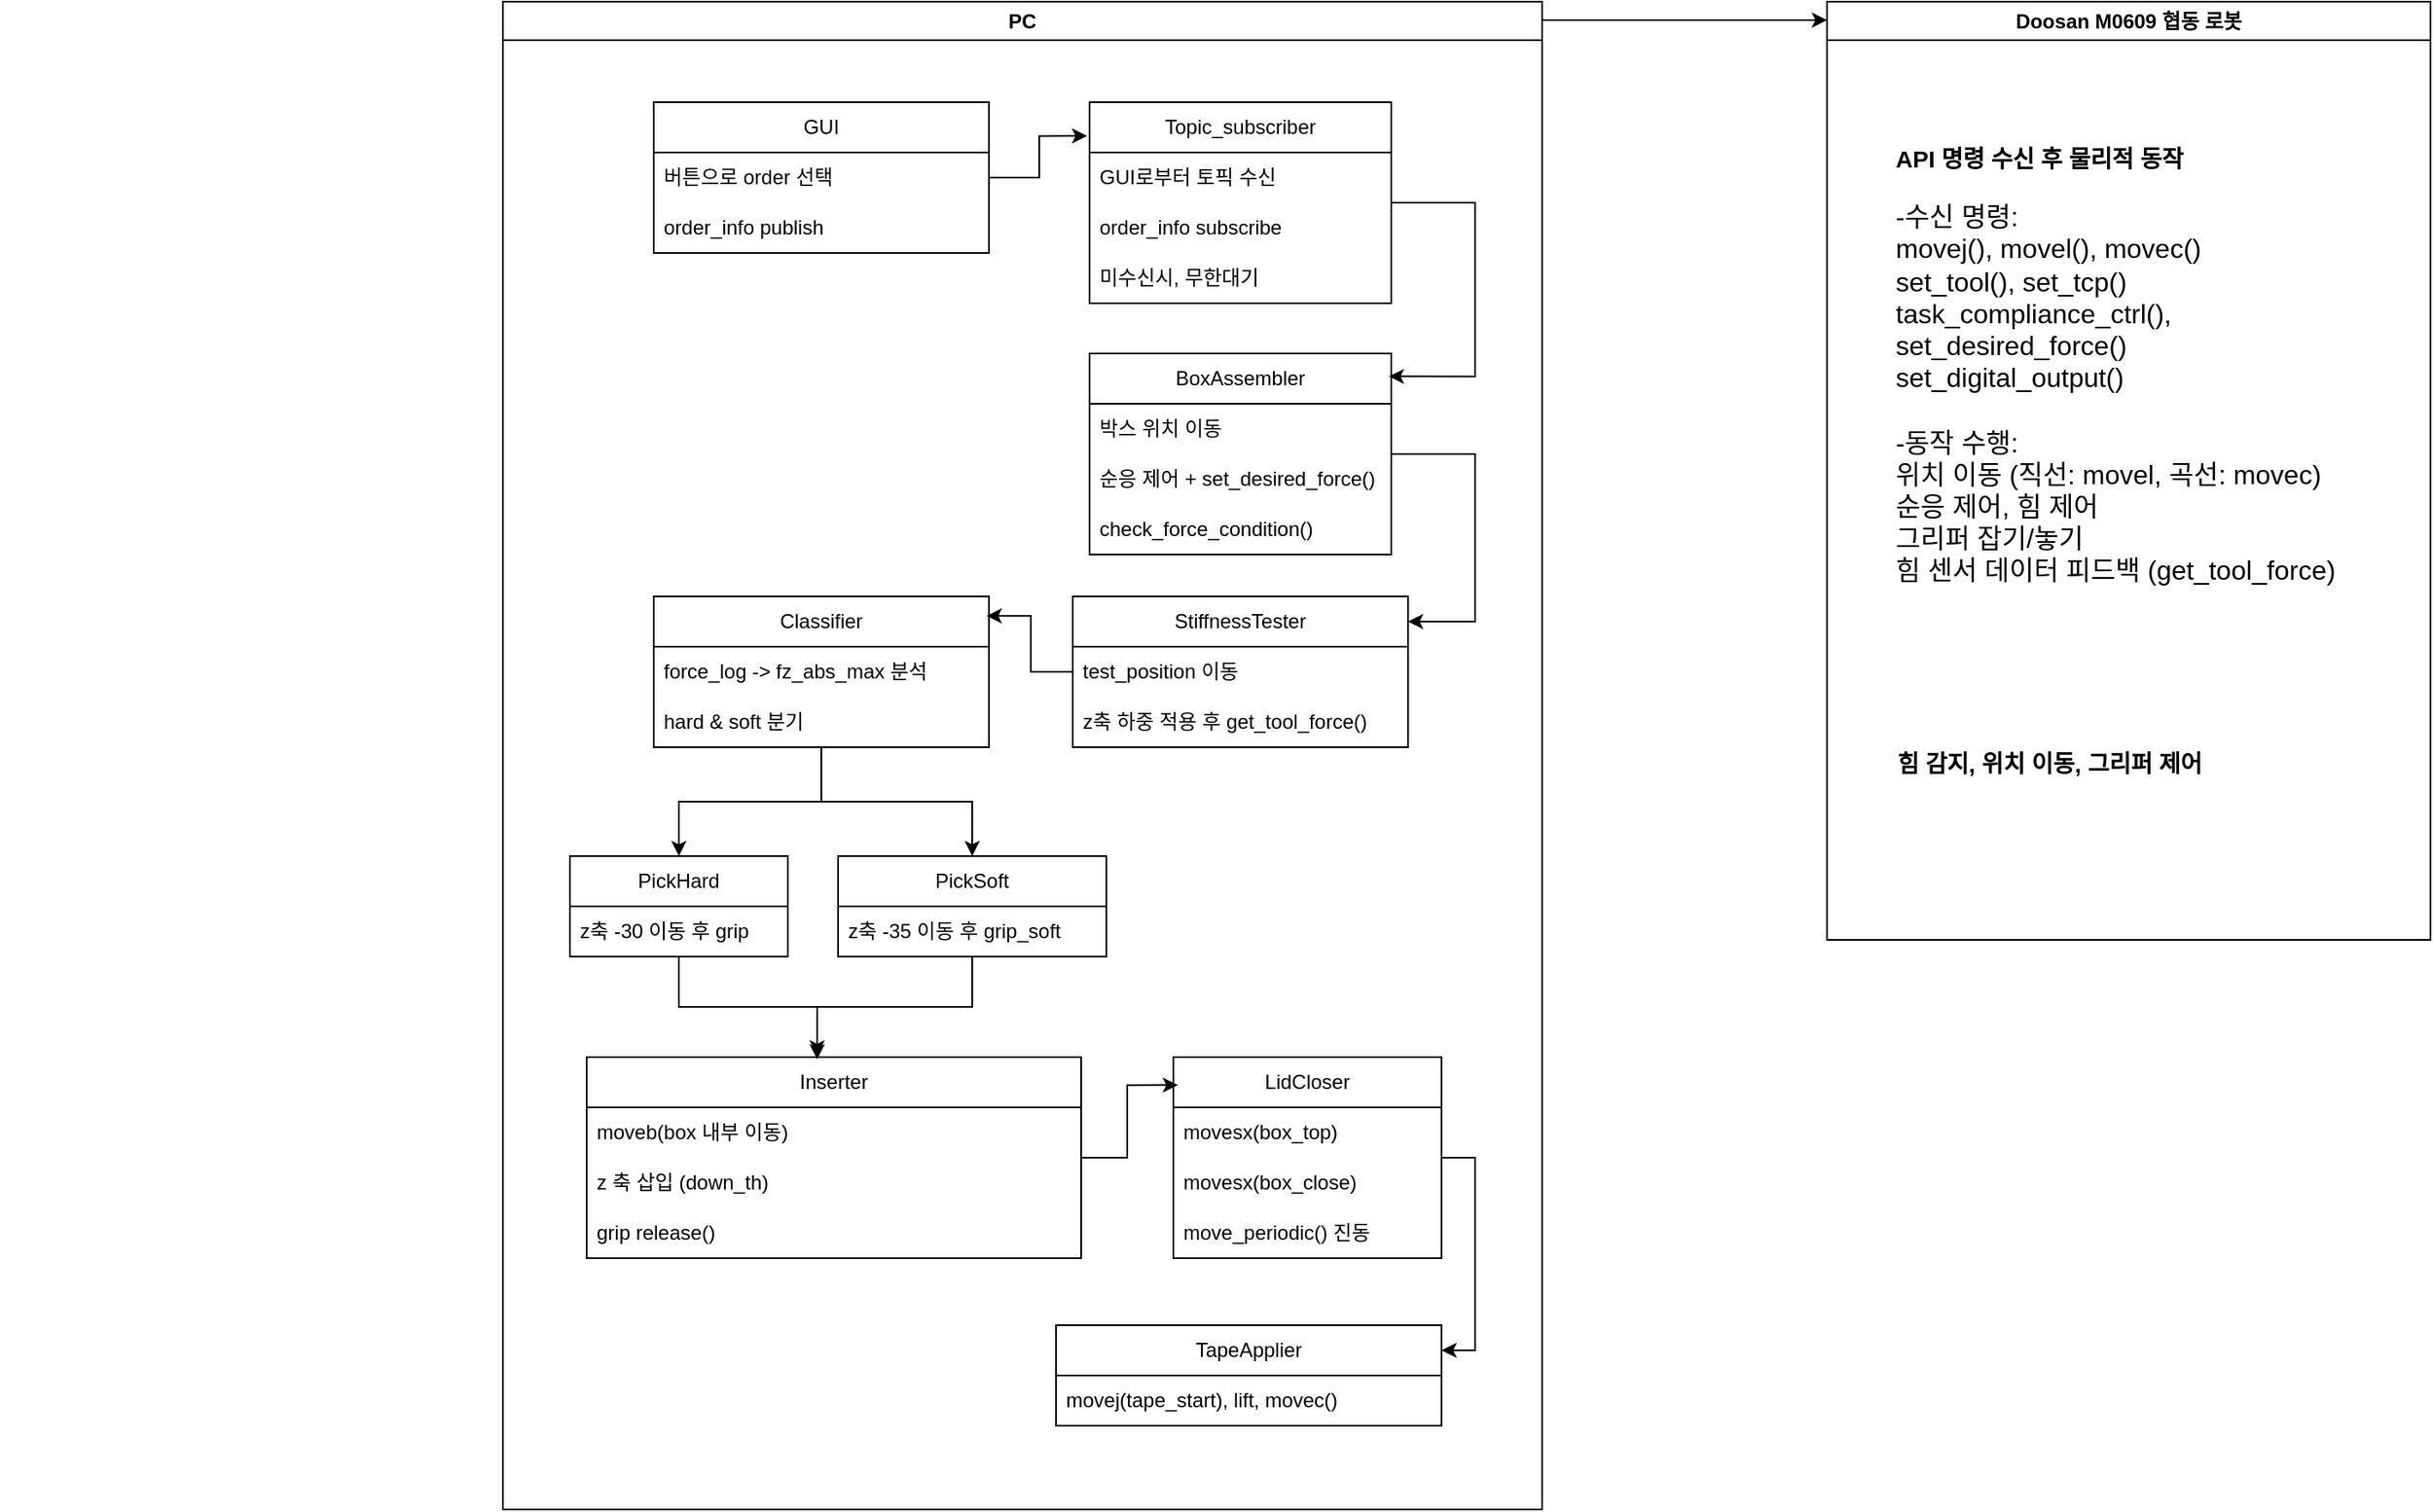 <mxfile version="28.0.7">
  <diagram name="Page-1" id="p6y8kNltoP8tsPiD0ugf">
    <mxGraphModel dx="1812" dy="941" grid="1" gridSize="10" guides="1" tooltips="1" connect="1" arrows="1" fold="1" page="1" pageScale="1" pageWidth="850" pageHeight="1100" math="0" shadow="0">
      <root>
        <mxCell id="0" />
        <mxCell id="1" parent="0" />
        <mxCell id="dEDm3SpJUnC0z76v33dz-1" value="" style="group" vertex="1" connectable="0" parent="1">
          <mxGeometry x="110" y="160" width="1450" height="820" as="geometry" />
        </mxCell>
        <mxCell id="dEDm3SpJUnC0z76v33dz-37" value="Doosan M0609 협동 로봇" style="swimlane;whiteSpace=wrap;html=1;" vertex="1" parent="dEDm3SpJUnC0z76v33dz-1">
          <mxGeometry x="1090" width="360" height="560" as="geometry" />
        </mxCell>
        <mxCell id="dEDm3SpJUnC0z76v33dz-38" value="&lt;div style=&quot;text-align: left;&quot;&gt;&lt;span style=&quot;background-color: transparent;&quot;&gt;&lt;font style=&quot;font-size: 14px;&quot;&gt;&lt;b&gt;API 명령 수신 후 물리적 동작&lt;/b&gt;&lt;/font&gt;&lt;/span&gt;&lt;/div&gt;&lt;div style=&quot;text-align: left;&quot;&gt;&lt;span style=&quot;background-color: transparent;&quot;&gt;&lt;font style=&quot;font-size: 14px;&quot;&gt;&lt;b&gt;&lt;br&gt;&lt;/b&gt;&lt;/font&gt;&lt;/span&gt;&lt;/div&gt;&lt;div style=&quot;text-align: left;&quot;&gt;&lt;font size=&quot;3&quot;&gt;-수신 명령:&amp;nbsp;&lt;/font&gt;&lt;/div&gt;&lt;div style=&quot;text-align: left;&quot;&gt;&lt;font size=&quot;3&quot;&gt;&lt;span style=&quot;background-color: transparent;&quot;&gt;movej(), movel(), movec()&lt;/span&gt;&lt;/font&gt;&lt;/div&gt;&lt;div style=&quot;text-align: left;&quot;&gt;&lt;span style=&quot;background-color: transparent;&quot;&gt;&lt;font size=&quot;3&quot;&gt;set_tool(), set_tcp()&amp;nbsp;&lt;/font&gt;&lt;/span&gt;&lt;/div&gt;&lt;div style=&quot;text-align: left;&quot;&gt;&lt;span style=&quot;background-color: transparent;&quot;&gt;&lt;font size=&quot;3&quot;&gt;task_compliance_ctrl(), set_desired_force()&lt;/font&gt;&lt;/span&gt;&lt;/div&gt;&lt;div style=&quot;text-align: left;&quot;&gt;&lt;span style=&quot;background-color: transparent;&quot;&gt;&lt;font size=&quot;3&quot;&gt;set_digital_output()&lt;/font&gt;&lt;/span&gt;&lt;/div&gt;&lt;div style=&quot;text-align: left;&quot;&gt;&lt;span style=&quot;background-color: transparent;&quot;&gt;&lt;font size=&quot;3&quot;&gt;&lt;br&gt;&lt;/font&gt;&lt;/span&gt;&lt;/div&gt;&lt;div style=&quot;text-align: left;&quot;&gt;&lt;span style=&quot;background-color: transparent;&quot;&gt;&lt;font size=&quot;3&quot;&gt;-동작 수행:&lt;/font&gt;&lt;/span&gt;&lt;/div&gt;&lt;div style=&quot;text-align: left;&quot;&gt;&lt;span style=&quot;background-color: transparent;&quot;&gt;&lt;font size=&quot;3&quot;&gt;위치 이동 (직선: movel, 곡선: movec)&lt;/font&gt;&lt;/span&gt;&lt;/div&gt;&lt;div style=&quot;text-align: left;&quot;&gt;&lt;span style=&quot;background-color: transparent;&quot;&gt;&lt;font size=&quot;3&quot;&gt;순응 제어, 힘 제어&lt;/font&gt;&lt;/span&gt;&lt;/div&gt;&lt;div style=&quot;text-align: left;&quot;&gt;&lt;span style=&quot;background-color: transparent;&quot;&gt;&lt;font size=&quot;3&quot;&gt;그리퍼 잡기/놓기&lt;/font&gt;&lt;/span&gt;&lt;/div&gt;&lt;div style=&quot;text-align: left;&quot;&gt;&lt;span style=&quot;background-color: transparent;&quot;&gt;&lt;font size=&quot;3&quot;&gt;힘 센서 데이터 피드백 (get_tool_force)&lt;/font&gt;&lt;/span&gt;&lt;/div&gt;&lt;div style=&quot;text-align: left;&quot;&gt;&lt;span style=&quot;background-color: transparent;&quot;&gt;&lt;font size=&quot;3&quot;&gt;&lt;br&gt;&lt;/font&gt;&lt;/span&gt;&lt;/div&gt;&lt;div style=&quot;text-align: left;&quot;&gt;&lt;span style=&quot;background-color: transparent;&quot;&gt;&lt;span style=&quot;font-size: 14px;&quot;&gt;&lt;br&gt;&lt;/span&gt;&lt;/span&gt;&lt;/div&gt;" style="text;html=1;align=center;verticalAlign=middle;whiteSpace=wrap;rounded=0;" vertex="1" parent="dEDm3SpJUnC0z76v33dz-37">
          <mxGeometry x="40" y="220" width="270" height="30" as="geometry" />
        </mxCell>
        <mxCell id="dEDm3SpJUnC0z76v33dz-39" value="&lt;font style=&quot;font-size: 14px;&quot;&gt;&lt;b&gt;힘 감지, 위치 이동, 그리퍼 제어&lt;/b&gt;&lt;/font&gt;" style="text;html=1;align=left;verticalAlign=middle;whiteSpace=wrap;rounded=0;" vertex="1" parent="dEDm3SpJUnC0z76v33dz-37">
          <mxGeometry x="40" y="440" width="270" height="30" as="geometry" />
        </mxCell>
        <mxCell id="dEDm3SpJUnC0z76v33dz-40" value="" style="endArrow=classic;html=1;exitX=1;exitY=0;exitDx=0;exitDy=0;entryX=0;entryY=0;entryDx=0;entryDy=0;" edge="1" parent="dEDm3SpJUnC0z76v33dz-1">
          <mxGeometry width="50" height="50" relative="1" as="geometry">
            <mxPoint x="920" y="11" as="sourcePoint" />
            <mxPoint x="1090" y="11" as="targetPoint" />
          </mxGeometry>
        </mxCell>
        <mxCell id="dEDm3SpJUnC0z76v33dz-2" value="PC" style="swimlane;whiteSpace=wrap;html=1;" vertex="1" parent="1">
          <mxGeometry x="410" y="160" width="620" height="900" as="geometry" />
        </mxCell>
        <mxCell id="dEDm3SpJUnC0z76v33dz-108" style="edgeStyle=orthogonalEdgeStyle;rounded=0;orthogonalLoop=1;jettySize=auto;html=1;entryX=0.5;entryY=0;entryDx=0;entryDy=0;" edge="1" parent="dEDm3SpJUnC0z76v33dz-2" source="dEDm3SpJUnC0z76v33dz-110" target="dEDm3SpJUnC0z76v33dz-113">
          <mxGeometry relative="1" as="geometry" />
        </mxCell>
        <mxCell id="dEDm3SpJUnC0z76v33dz-109" style="edgeStyle=orthogonalEdgeStyle;rounded=0;orthogonalLoop=1;jettySize=auto;html=1;entryX=0.5;entryY=0;entryDx=0;entryDy=0;" edge="1" parent="dEDm3SpJUnC0z76v33dz-2" source="dEDm3SpJUnC0z76v33dz-110" target="dEDm3SpJUnC0z76v33dz-115">
          <mxGeometry relative="1" as="geometry" />
        </mxCell>
        <mxCell id="dEDm3SpJUnC0z76v33dz-110" value="Classifier" style="swimlane;fontStyle=0;childLayout=stackLayout;horizontal=1;startSize=30;horizontalStack=0;resizeParent=1;resizeParentMax=0;resizeLast=0;collapsible=1;marginBottom=0;whiteSpace=wrap;html=1;" vertex="1" parent="dEDm3SpJUnC0z76v33dz-2">
          <mxGeometry x="90.01" y="355" width="200" height="90" as="geometry" />
        </mxCell>
        <mxCell id="dEDm3SpJUnC0z76v33dz-111" value="force_log -&amp;gt; fz_abs_max 분석" style="text;strokeColor=none;fillColor=none;align=left;verticalAlign=middle;spacingLeft=4;spacingRight=4;overflow=hidden;points=[[0,0.5],[1,0.5]];portConstraint=eastwest;rotatable=0;whiteSpace=wrap;html=1;" vertex="1" parent="dEDm3SpJUnC0z76v33dz-110">
          <mxGeometry y="30" width="200" height="30" as="geometry" />
        </mxCell>
        <mxCell id="dEDm3SpJUnC0z76v33dz-112" value="hard &amp;amp; soft 분기" style="text;strokeColor=none;fillColor=none;align=left;verticalAlign=middle;spacingLeft=4;spacingRight=4;overflow=hidden;points=[[0,0.5],[1,0.5]];portConstraint=eastwest;rotatable=0;whiteSpace=wrap;html=1;" vertex="1" parent="dEDm3SpJUnC0z76v33dz-110">
          <mxGeometry y="60" width="200" height="30" as="geometry" />
        </mxCell>
        <mxCell id="dEDm3SpJUnC0z76v33dz-113" value="PickHard" style="swimlane;fontStyle=0;childLayout=stackLayout;horizontal=1;startSize=30;horizontalStack=0;resizeParent=1;resizeParentMax=0;resizeLast=0;collapsible=1;marginBottom=0;whiteSpace=wrap;html=1;" vertex="1" parent="dEDm3SpJUnC0z76v33dz-2">
          <mxGeometry x="40.01" y="510" width="130" height="60" as="geometry" />
        </mxCell>
        <mxCell id="dEDm3SpJUnC0z76v33dz-114" value="z축 -30 이동 후 grip" style="text;strokeColor=none;fillColor=none;align=left;verticalAlign=middle;spacingLeft=4;spacingRight=4;overflow=hidden;points=[[0,0.5],[1,0.5]];portConstraint=eastwest;rotatable=0;whiteSpace=wrap;html=1;" vertex="1" parent="dEDm3SpJUnC0z76v33dz-113">
          <mxGeometry y="30" width="130" height="30" as="geometry" />
        </mxCell>
        <mxCell id="dEDm3SpJUnC0z76v33dz-115" value="PickSoft" style="swimlane;fontStyle=0;childLayout=stackLayout;horizontal=1;startSize=30;horizontalStack=0;resizeParent=1;resizeParentMax=0;resizeLast=0;collapsible=1;marginBottom=0;whiteSpace=wrap;html=1;" vertex="1" parent="dEDm3SpJUnC0z76v33dz-2">
          <mxGeometry x="200.01" y="510" width="160" height="60" as="geometry" />
        </mxCell>
        <mxCell id="dEDm3SpJUnC0z76v33dz-116" value="z축 -35 이동 후 grip_soft" style="text;strokeColor=none;fillColor=none;align=left;verticalAlign=middle;spacingLeft=4;spacingRight=4;overflow=hidden;points=[[0,0.5],[1,0.5]];portConstraint=eastwest;rotatable=0;whiteSpace=wrap;html=1;" vertex="1" parent="dEDm3SpJUnC0z76v33dz-115">
          <mxGeometry y="30" width="160" height="30" as="geometry" />
        </mxCell>
        <mxCell id="dEDm3SpJUnC0z76v33dz-117" value="Inserter" style="swimlane;fontStyle=0;childLayout=stackLayout;horizontal=1;startSize=30;horizontalStack=0;resizeParent=1;resizeParentMax=0;resizeLast=0;collapsible=1;marginBottom=0;whiteSpace=wrap;html=1;" vertex="1" parent="dEDm3SpJUnC0z76v33dz-2">
          <mxGeometry x="50.01" y="630" width="295" height="120" as="geometry" />
        </mxCell>
        <mxCell id="dEDm3SpJUnC0z76v33dz-118" value="moveb(box 내부 이동)" style="text;strokeColor=none;fillColor=none;align=left;verticalAlign=middle;spacingLeft=4;spacingRight=4;overflow=hidden;points=[[0,0.5],[1,0.5]];portConstraint=eastwest;rotatable=0;whiteSpace=wrap;html=1;" vertex="1" parent="dEDm3SpJUnC0z76v33dz-117">
          <mxGeometry y="30" width="295" height="30" as="geometry" />
        </mxCell>
        <mxCell id="dEDm3SpJUnC0z76v33dz-119" value="z 축 삽입 (down_th)" style="text;strokeColor=none;fillColor=none;align=left;verticalAlign=middle;spacingLeft=4;spacingRight=4;overflow=hidden;points=[[0,0.5],[1,0.5]];portConstraint=eastwest;rotatable=0;whiteSpace=wrap;html=1;" vertex="1" parent="dEDm3SpJUnC0z76v33dz-117">
          <mxGeometry y="60" width="295" height="30" as="geometry" />
        </mxCell>
        <mxCell id="dEDm3SpJUnC0z76v33dz-120" value="grip release()" style="text;strokeColor=none;fillColor=none;align=left;verticalAlign=middle;spacingLeft=4;spacingRight=4;overflow=hidden;points=[[0,0.5],[1,0.5]];portConstraint=eastwest;rotatable=0;whiteSpace=wrap;html=1;" vertex="1" parent="dEDm3SpJUnC0z76v33dz-117">
          <mxGeometry y="90" width="295" height="30" as="geometry" />
        </mxCell>
        <mxCell id="dEDm3SpJUnC0z76v33dz-121" style="edgeStyle=orthogonalEdgeStyle;rounded=0;orthogonalLoop=1;jettySize=auto;html=1;entryX=0.466;entryY=0.011;entryDx=0;entryDy=0;entryPerimeter=0;" edge="1" parent="dEDm3SpJUnC0z76v33dz-2" source="dEDm3SpJUnC0z76v33dz-115" target="dEDm3SpJUnC0z76v33dz-117">
          <mxGeometry relative="1" as="geometry" />
        </mxCell>
        <mxCell id="dEDm3SpJUnC0z76v33dz-122" style="edgeStyle=orthogonalEdgeStyle;rounded=0;orthogonalLoop=1;jettySize=auto;html=1;entryX=0.466;entryY=-0.008;entryDx=0;entryDy=0;entryPerimeter=0;" edge="1" parent="dEDm3SpJUnC0z76v33dz-2" source="dEDm3SpJUnC0z76v33dz-113" target="dEDm3SpJUnC0z76v33dz-117">
          <mxGeometry relative="1" as="geometry">
            <Array as="points">
              <mxPoint x="105.01" y="600" />
              <mxPoint x="187.01" y="600" />
            </Array>
          </mxGeometry>
        </mxCell>
        <mxCell id="dEDm3SpJUnC0z76v33dz-123" style="edgeStyle=orthogonalEdgeStyle;rounded=0;orthogonalLoop=1;jettySize=auto;html=1;entryX=1;entryY=0.25;entryDx=0;entryDy=0;" edge="1" parent="dEDm3SpJUnC0z76v33dz-2" source="dEDm3SpJUnC0z76v33dz-124" target="dEDm3SpJUnC0z76v33dz-128">
          <mxGeometry relative="1" as="geometry">
            <Array as="points">
              <mxPoint x="580.01" y="690" />
              <mxPoint x="580.01" y="805" />
            </Array>
          </mxGeometry>
        </mxCell>
        <mxCell id="dEDm3SpJUnC0z76v33dz-124" value="LidCloser" style="swimlane;fontStyle=0;childLayout=stackLayout;horizontal=1;startSize=30;horizontalStack=0;resizeParent=1;resizeParentMax=0;resizeLast=0;collapsible=1;marginBottom=0;whiteSpace=wrap;html=1;" vertex="1" parent="dEDm3SpJUnC0z76v33dz-2">
          <mxGeometry x="400.01" y="630" width="160" height="120" as="geometry" />
        </mxCell>
        <mxCell id="dEDm3SpJUnC0z76v33dz-125" value="movesx(box_top)" style="text;strokeColor=none;fillColor=none;align=left;verticalAlign=middle;spacingLeft=4;spacingRight=4;overflow=hidden;points=[[0,0.5],[1,0.5]];portConstraint=eastwest;rotatable=0;whiteSpace=wrap;html=1;" vertex="1" parent="dEDm3SpJUnC0z76v33dz-124">
          <mxGeometry y="30" width="160" height="30" as="geometry" />
        </mxCell>
        <mxCell id="dEDm3SpJUnC0z76v33dz-126" value="movesx(box_close)" style="text;strokeColor=none;fillColor=none;align=left;verticalAlign=middle;spacingLeft=4;spacingRight=4;overflow=hidden;points=[[0,0.5],[1,0.5]];portConstraint=eastwest;rotatable=0;whiteSpace=wrap;html=1;" vertex="1" parent="dEDm3SpJUnC0z76v33dz-124">
          <mxGeometry y="60" width="160" height="30" as="geometry" />
        </mxCell>
        <mxCell id="dEDm3SpJUnC0z76v33dz-127" value="move_periodic() 진동" style="text;strokeColor=none;fillColor=none;align=left;verticalAlign=middle;spacingLeft=4;spacingRight=4;overflow=hidden;points=[[0,0.5],[1,0.5]];portConstraint=eastwest;rotatable=0;whiteSpace=wrap;html=1;" vertex="1" parent="dEDm3SpJUnC0z76v33dz-124">
          <mxGeometry y="90" width="160" height="30" as="geometry" />
        </mxCell>
        <mxCell id="dEDm3SpJUnC0z76v33dz-128" value="TapeApplier" style="swimlane;fontStyle=0;childLayout=stackLayout;horizontal=1;startSize=30;horizontalStack=0;resizeParent=1;resizeParentMax=0;resizeLast=0;collapsible=1;marginBottom=0;whiteSpace=wrap;html=1;" vertex="1" parent="dEDm3SpJUnC0z76v33dz-2">
          <mxGeometry x="330.01" y="790" width="230" height="60" as="geometry" />
        </mxCell>
        <mxCell id="dEDm3SpJUnC0z76v33dz-129" value="movej(tape_start), lift, movec()" style="text;strokeColor=none;fillColor=none;align=left;verticalAlign=middle;spacingLeft=4;spacingRight=4;overflow=hidden;points=[[0,0.5],[1,0.5]];portConstraint=eastwest;rotatable=0;whiteSpace=wrap;html=1;" vertex="1" parent="dEDm3SpJUnC0z76v33dz-128">
          <mxGeometry y="30" width="230" height="30" as="geometry" />
        </mxCell>
        <mxCell id="dEDm3SpJUnC0z76v33dz-130" style="edgeStyle=orthogonalEdgeStyle;rounded=0;orthogonalLoop=1;jettySize=auto;html=1;entryX=0.017;entryY=0.139;entryDx=0;entryDy=0;entryPerimeter=0;" edge="1" parent="dEDm3SpJUnC0z76v33dz-2" source="dEDm3SpJUnC0z76v33dz-117" target="dEDm3SpJUnC0z76v33dz-124">
          <mxGeometry relative="1" as="geometry" />
        </mxCell>
        <mxCell id="dEDm3SpJUnC0z76v33dz-131" value="StiffnessTester" style="swimlane;fontStyle=0;childLayout=stackLayout;horizontal=1;startSize=30;horizontalStack=0;resizeParent=1;resizeParentMax=0;resizeLast=0;collapsible=1;marginBottom=0;whiteSpace=wrap;html=1;" vertex="1" parent="dEDm3SpJUnC0z76v33dz-2">
          <mxGeometry x="340.01" y="355" width="200" height="90" as="geometry" />
        </mxCell>
        <mxCell id="dEDm3SpJUnC0z76v33dz-132" value="test_position 이동" style="text;strokeColor=none;fillColor=none;align=left;verticalAlign=middle;spacingLeft=4;spacingRight=4;overflow=hidden;points=[[0,0.5],[1,0.5]];portConstraint=eastwest;rotatable=0;whiteSpace=wrap;html=1;" vertex="1" parent="dEDm3SpJUnC0z76v33dz-131">
          <mxGeometry y="30" width="200" height="30" as="geometry" />
        </mxCell>
        <mxCell id="dEDm3SpJUnC0z76v33dz-133" value="z축 하중 적용 후 get_tool_force()" style="text;strokeColor=none;fillColor=none;align=left;verticalAlign=middle;spacingLeft=4;spacingRight=4;overflow=hidden;points=[[0,0.5],[1,0.5]];portConstraint=eastwest;rotatable=0;whiteSpace=wrap;html=1;" vertex="1" parent="dEDm3SpJUnC0z76v33dz-131">
          <mxGeometry y="60" width="200" height="30" as="geometry" />
        </mxCell>
        <mxCell id="dEDm3SpJUnC0z76v33dz-134" style="edgeStyle=orthogonalEdgeStyle;rounded=0;orthogonalLoop=1;jettySize=auto;html=1;" edge="1" parent="dEDm3SpJUnC0z76v33dz-2" source="dEDm3SpJUnC0z76v33dz-135">
          <mxGeometry relative="1" as="geometry">
            <mxPoint x="540.01" y="370" as="targetPoint" />
            <Array as="points">
              <mxPoint x="580.01" y="270" />
              <mxPoint x="580.01" y="370" />
            </Array>
          </mxGeometry>
        </mxCell>
        <mxCell id="dEDm3SpJUnC0z76v33dz-135" value="BoxAssembler" style="swimlane;fontStyle=0;childLayout=stackLayout;horizontal=1;startSize=30;horizontalStack=0;resizeParent=1;resizeParentMax=0;resizeLast=0;collapsible=1;marginBottom=0;whiteSpace=wrap;html=1;" vertex="1" parent="dEDm3SpJUnC0z76v33dz-2">
          <mxGeometry x="350.01" y="210" width="180" height="120" as="geometry" />
        </mxCell>
        <mxCell id="dEDm3SpJUnC0z76v33dz-136" value="박스 위치 이동" style="text;strokeColor=none;fillColor=none;align=left;verticalAlign=middle;spacingLeft=4;spacingRight=4;overflow=hidden;points=[[0,0.5],[1,0.5]];portConstraint=eastwest;rotatable=0;whiteSpace=wrap;html=1;" vertex="1" parent="dEDm3SpJUnC0z76v33dz-135">
          <mxGeometry y="30" width="180" height="30" as="geometry" />
        </mxCell>
        <mxCell id="dEDm3SpJUnC0z76v33dz-137" value="순응 제어 + set_desired_force()" style="text;strokeColor=none;fillColor=none;align=left;verticalAlign=middle;spacingLeft=4;spacingRight=4;overflow=hidden;points=[[0,0.5],[1,0.5]];portConstraint=eastwest;rotatable=0;whiteSpace=wrap;html=1;" vertex="1" parent="dEDm3SpJUnC0z76v33dz-135">
          <mxGeometry y="60" width="180" height="30" as="geometry" />
        </mxCell>
        <mxCell id="dEDm3SpJUnC0z76v33dz-138" value="check_force_condition()" style="text;strokeColor=none;fillColor=none;align=left;verticalAlign=middle;spacingLeft=4;spacingRight=4;overflow=hidden;points=[[0,0.5],[1,0.5]];portConstraint=eastwest;rotatable=0;whiteSpace=wrap;html=1;" vertex="1" parent="dEDm3SpJUnC0z76v33dz-135">
          <mxGeometry y="90" width="180" height="30" as="geometry" />
        </mxCell>
        <mxCell id="dEDm3SpJUnC0z76v33dz-139" value="GUI" style="swimlane;fontStyle=0;childLayout=stackLayout;horizontal=1;startSize=30;horizontalStack=0;resizeParent=1;resizeParentMax=0;resizeLast=0;collapsible=1;marginBottom=0;whiteSpace=wrap;html=1;" vertex="1" parent="dEDm3SpJUnC0z76v33dz-2">
          <mxGeometry x="90.01" y="60" width="200" height="90" as="geometry" />
        </mxCell>
        <mxCell id="dEDm3SpJUnC0z76v33dz-140" value="버튼으로 order 선택" style="text;strokeColor=none;fillColor=none;align=left;verticalAlign=middle;spacingLeft=4;spacingRight=4;overflow=hidden;points=[[0,0.5],[1,0.5]];portConstraint=eastwest;rotatable=0;whiteSpace=wrap;html=1;" vertex="1" parent="dEDm3SpJUnC0z76v33dz-139">
          <mxGeometry y="30" width="200" height="30" as="geometry" />
        </mxCell>
        <mxCell id="dEDm3SpJUnC0z76v33dz-141" value="order_info publish" style="text;strokeColor=none;fillColor=none;align=left;verticalAlign=middle;spacingLeft=4;spacingRight=4;overflow=hidden;points=[[0,0.5],[1,0.5]];portConstraint=eastwest;rotatable=0;whiteSpace=wrap;html=1;" vertex="1" parent="dEDm3SpJUnC0z76v33dz-139">
          <mxGeometry y="60" width="200" height="30" as="geometry" />
        </mxCell>
        <mxCell id="dEDm3SpJUnC0z76v33dz-142" value="Topic_subscriber" style="swimlane;fontStyle=0;childLayout=stackLayout;horizontal=1;startSize=30;horizontalStack=0;resizeParent=1;resizeParentMax=0;resizeLast=0;collapsible=1;marginBottom=0;whiteSpace=wrap;html=1;" vertex="1" parent="dEDm3SpJUnC0z76v33dz-2">
          <mxGeometry x="350.01" y="60" width="180" height="120" as="geometry" />
        </mxCell>
        <mxCell id="dEDm3SpJUnC0z76v33dz-143" value="GUI로부터 토픽 수신" style="text;strokeColor=none;fillColor=none;align=left;verticalAlign=middle;spacingLeft=4;spacingRight=4;overflow=hidden;points=[[0,0.5],[1,0.5]];portConstraint=eastwest;rotatable=0;whiteSpace=wrap;html=1;" vertex="1" parent="dEDm3SpJUnC0z76v33dz-142">
          <mxGeometry y="30" width="180" height="30" as="geometry" />
        </mxCell>
        <mxCell id="dEDm3SpJUnC0z76v33dz-144" value="order_info subscribe" style="text;strokeColor=none;fillColor=none;align=left;verticalAlign=middle;spacingLeft=4;spacingRight=4;overflow=hidden;points=[[0,0.5],[1,0.5]];portConstraint=eastwest;rotatable=0;whiteSpace=wrap;html=1;" vertex="1" parent="dEDm3SpJUnC0z76v33dz-142">
          <mxGeometry y="60" width="180" height="30" as="geometry" />
        </mxCell>
        <mxCell id="dEDm3SpJUnC0z76v33dz-145" value="미수신시, 무한대기" style="text;strokeColor=none;fillColor=none;align=left;verticalAlign=middle;spacingLeft=4;spacingRight=4;overflow=hidden;points=[[0,0.5],[1,0.5]];portConstraint=eastwest;rotatable=0;whiteSpace=wrap;html=1;" vertex="1" parent="dEDm3SpJUnC0z76v33dz-142">
          <mxGeometry y="90" width="180" height="30" as="geometry" />
        </mxCell>
        <mxCell id="dEDm3SpJUnC0z76v33dz-146" style="edgeStyle=orthogonalEdgeStyle;rounded=0;orthogonalLoop=1;jettySize=auto;html=1;entryX=-0.008;entryY=0.168;entryDx=0;entryDy=0;entryPerimeter=0;" edge="1" parent="dEDm3SpJUnC0z76v33dz-2" source="dEDm3SpJUnC0z76v33dz-139" target="dEDm3SpJUnC0z76v33dz-142">
          <mxGeometry relative="1" as="geometry" />
        </mxCell>
        <mxCell id="dEDm3SpJUnC0z76v33dz-147" style="edgeStyle=orthogonalEdgeStyle;rounded=0;orthogonalLoop=1;jettySize=auto;html=1;entryX=0.992;entryY=0.114;entryDx=0;entryDy=0;entryPerimeter=0;" edge="1" parent="dEDm3SpJUnC0z76v33dz-2" source="dEDm3SpJUnC0z76v33dz-142" target="dEDm3SpJUnC0z76v33dz-135">
          <mxGeometry relative="1" as="geometry">
            <Array as="points">
              <mxPoint x="580.01" y="120" />
              <mxPoint x="580.01" y="224" />
            </Array>
          </mxGeometry>
        </mxCell>
        <mxCell id="dEDm3SpJUnC0z76v33dz-148" style="edgeStyle=orthogonalEdgeStyle;rounded=0;orthogonalLoop=1;jettySize=auto;html=1;entryX=0.993;entryY=0.129;entryDx=0;entryDy=0;entryPerimeter=0;" edge="1" parent="dEDm3SpJUnC0z76v33dz-2" source="dEDm3SpJUnC0z76v33dz-131" target="dEDm3SpJUnC0z76v33dz-110">
          <mxGeometry relative="1" as="geometry" />
        </mxCell>
      </root>
    </mxGraphModel>
  </diagram>
</mxfile>
